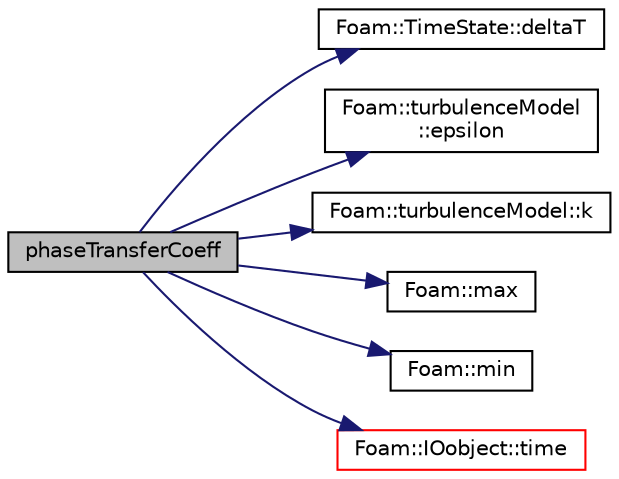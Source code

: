 digraph "phaseTransferCoeff"
{
  bgcolor="transparent";
  edge [fontname="Helvetica",fontsize="10",labelfontname="Helvetica",labelfontsize="10"];
  node [fontname="Helvetica",fontsize="10",shape=record];
  rankdir="LR";
  Node154 [label="phaseTransferCoeff",height=0.2,width=0.4,color="black", fillcolor="grey75", style="filled", fontcolor="black"];
  Node154 -> Node155 [color="midnightblue",fontsize="10",style="solid",fontname="Helvetica"];
  Node155 [label="Foam::TimeState::deltaT",height=0.2,width=0.4,color="black",URL="$a27469.html#acf83abeb32c365943662ed3cf3d8634c",tooltip="Return time step. "];
  Node154 -> Node156 [color="midnightblue",fontsize="10",style="solid",fontname="Helvetica"];
  Node156 [label="Foam::turbulenceModel\l::epsilon",height=0.2,width=0.4,color="black",URL="$a32397.html#a9259555bfd1948ca5889cde3d9f32c44",tooltip="Return the turbulence kinetic energy dissipation rate. "];
  Node154 -> Node157 [color="midnightblue",fontsize="10",style="solid",fontname="Helvetica"];
  Node157 [label="Foam::turbulenceModel::k",height=0.2,width=0.4,color="black",URL="$a32397.html#a513c40f9ed37e2baed10984c3c4c57a9",tooltip="Return the turbulence kinetic energy. "];
  Node154 -> Node158 [color="midnightblue",fontsize="10",style="solid",fontname="Helvetica"];
  Node158 [label="Foam::max",height=0.2,width=0.4,color="black",URL="$a21851.html#ac993e906cf2774ae77e666bc24e81733"];
  Node154 -> Node159 [color="midnightblue",fontsize="10",style="solid",fontname="Helvetica"];
  Node159 [label="Foam::min",height=0.2,width=0.4,color="black",URL="$a21851.html#a253e112ad2d56d96230ff39ea7f442dc"];
  Node154 -> Node160 [color="midnightblue",fontsize="10",style="solid",fontname="Helvetica"];
  Node160 [label="Foam::IOobject::time",height=0.2,width=0.4,color="red",URL="$a27249.html#a1ed86245b170b9f651f62650b1827500",tooltip="Return time. "];
}
